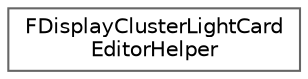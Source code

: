 digraph "Graphical Class Hierarchy"
{
 // INTERACTIVE_SVG=YES
 // LATEX_PDF_SIZE
  bgcolor="transparent";
  edge [fontname=Helvetica,fontsize=10,labelfontname=Helvetica,labelfontsize=10];
  node [fontname=Helvetica,fontsize=10,shape=box,height=0.2,width=0.4];
  rankdir="LR";
  Node0 [id="Node000000",label="FDisplayClusterLightCard\lEditorHelper",height=0.2,width=0.4,color="grey40", fillcolor="white", style="filled",URL="$d3/dcc/structFDisplayClusterLightCardEditorHelper.html",tooltip="Helper class for moving lightcards in an nDisplay cluster in various projection modes."];
}
